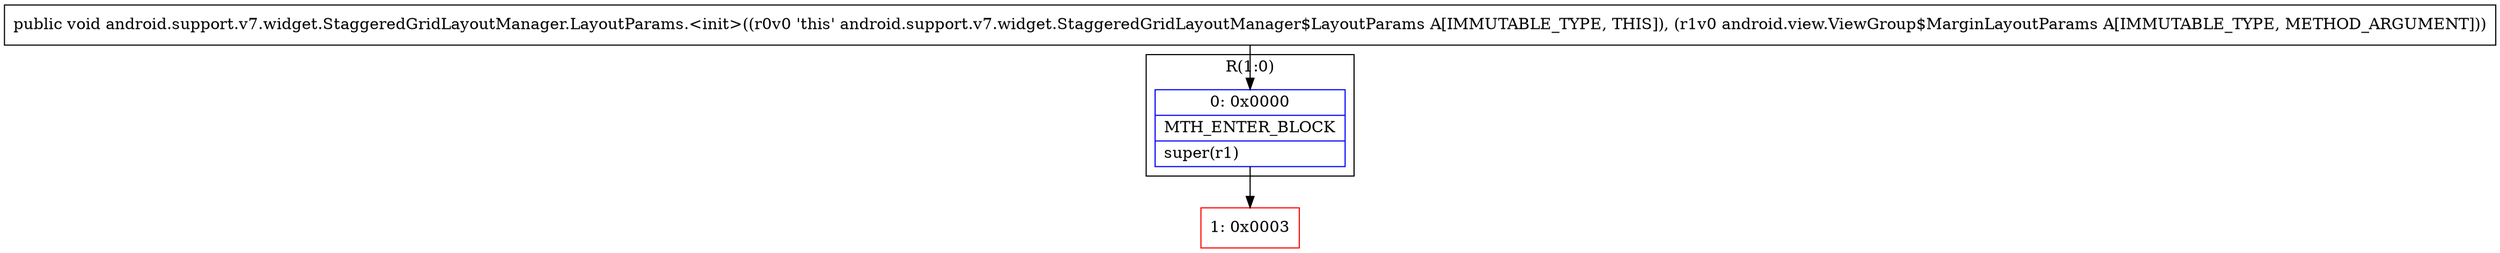 digraph "CFG forandroid.support.v7.widget.StaggeredGridLayoutManager.LayoutParams.\<init\>(Landroid\/view\/ViewGroup$MarginLayoutParams;)V" {
subgraph cluster_Region_1454612622 {
label = "R(1:0)";
node [shape=record,color=blue];
Node_0 [shape=record,label="{0\:\ 0x0000|MTH_ENTER_BLOCK\l|super(r1)\l}"];
}
Node_1 [shape=record,color=red,label="{1\:\ 0x0003}"];
MethodNode[shape=record,label="{public void android.support.v7.widget.StaggeredGridLayoutManager.LayoutParams.\<init\>((r0v0 'this' android.support.v7.widget.StaggeredGridLayoutManager$LayoutParams A[IMMUTABLE_TYPE, THIS]), (r1v0 android.view.ViewGroup$MarginLayoutParams A[IMMUTABLE_TYPE, METHOD_ARGUMENT])) }"];
MethodNode -> Node_0;
Node_0 -> Node_1;
}

